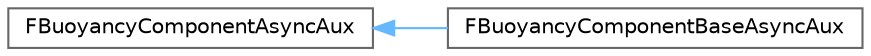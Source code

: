 digraph "Graphical Class Hierarchy"
{
 // INTERACTIVE_SVG=YES
 // LATEX_PDF_SIZE
  bgcolor="transparent";
  edge [fontname=Helvetica,fontsize=10,labelfontname=Helvetica,labelfontsize=10];
  node [fontname=Helvetica,fontsize=10,shape=box,height=0.2,width=0.4];
  rankdir="LR";
  Node0 [id="Node000000",label="FBuoyancyComponentAsyncAux",height=0.2,width=0.4,color="grey40", fillcolor="white", style="filled",URL="$d0/dff/structFBuoyancyComponentAsyncAux.html",tooltip=" "];
  Node0 -> Node1 [id="edge3450_Node000000_Node000001",dir="back",color="steelblue1",style="solid",tooltip=" "];
  Node1 [id="Node000001",label="FBuoyancyComponentBaseAsyncAux",height=0.2,width=0.4,color="grey40", fillcolor="white", style="filled",URL="$d5/da4/structFBuoyancyComponentBaseAsyncAux.html",tooltip=" "];
}
